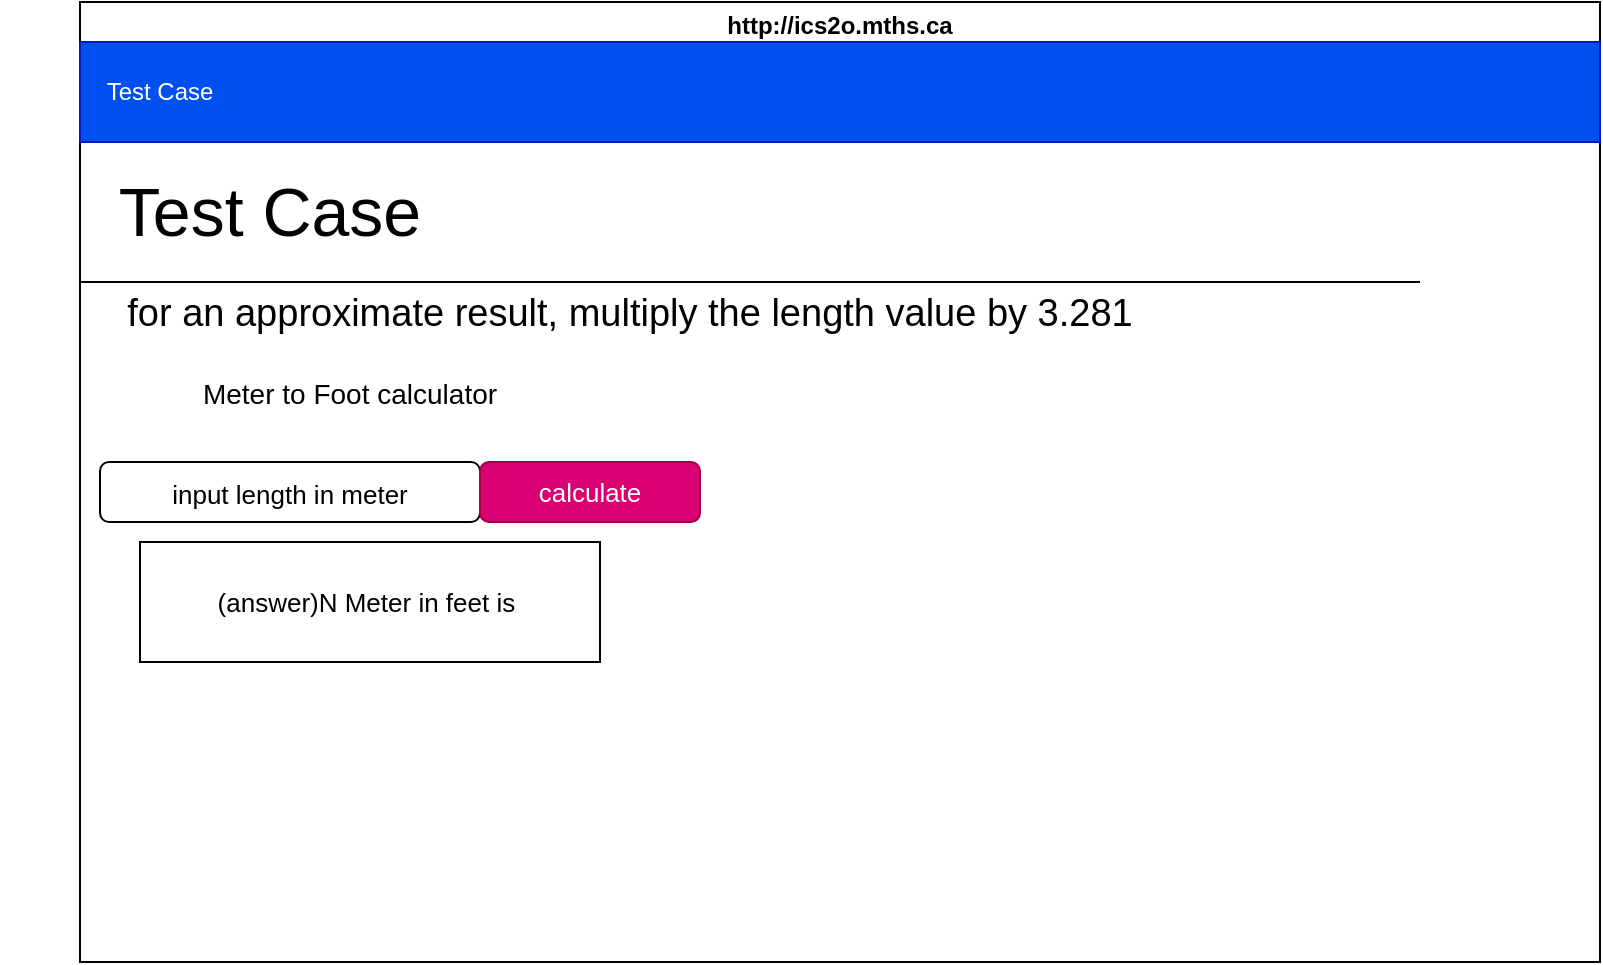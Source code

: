 <mxfile>
    <diagram id="HIP3nbAZw_EuaXWnEj3U" name="Page-1">
        <mxGraphModel dx="873" dy="645" grid="1" gridSize="10" guides="1" tooltips="1" connect="1" arrows="1" fold="1" page="1" pageScale="1" pageWidth="850" pageHeight="1100" math="0" shadow="0">
            <root>
                <mxCell id="0"/>
                <mxCell id="1" parent="0"/>
                <mxCell id="7" value="http://ics2o.mths.ca" style="swimlane;whiteSpace=wrap;html=1;labelBorderColor=none;labelBackgroundColor=none;" parent="1" vertex="1">
                    <mxGeometry x="40" y="40" width="760" height="480" as="geometry"/>
                </mxCell>
                <mxCell id="11" value="&lt;font style=&quot;font-size: 34px;&quot;&gt;Test Case&lt;/font&gt;" style="text;html=1;strokeColor=none;fillColor=none;align=center;verticalAlign=middle;whiteSpace=wrap;rounded=0;" parent="7" vertex="1">
                    <mxGeometry y="90" width="190" height="30" as="geometry"/>
                </mxCell>
                <mxCell id="14" value="&lt;div&gt;&lt;br&gt;&lt;/div&gt;&lt;div style=&quot;font-size: 19px;&quot;&gt;for an approximate result, multiply the length value by 3.281&lt;/div&gt;" style="text;html=1;strokeColor=none;fillColor=none;align=center;verticalAlign=middle;whiteSpace=wrap;rounded=0;fontSize=34;" parent="7" vertex="1">
                    <mxGeometry x="-40" y="120" width="630" height="30" as="geometry"/>
                </mxCell>
                <mxCell id="15" value="&lt;div style=&quot;text-align: start;&quot;&gt;&lt;span style=&quot;background-color: initial; font-size: 14px;&quot;&gt;&lt;font color=&quot;#000000&quot; face=&quot;Helvetica, Arial, sans-serif&quot;&gt;Meter to Foot calculator&lt;/font&gt;&lt;/span&gt;&lt;/div&gt;" style="text;html=1;strokeColor=none;fillColor=none;align=center;verticalAlign=middle;whiteSpace=wrap;rounded=0;fontSize=19;" parent="7" vertex="1">
                    <mxGeometry x="20" y="180" width="230" height="30" as="geometry"/>
                </mxCell>
                <mxCell id="17" value="&lt;font color=&quot;#000000&quot; style=&quot;font-size: 13px;&quot;&gt;input length in meter&lt;/font&gt;" style="rounded=1;whiteSpace=wrap;html=1;fontSize=19;fontColor=#E6E6E6;" parent="7" vertex="1">
                    <mxGeometry x="10" y="230" width="190" height="30" as="geometry"/>
                </mxCell>
                <mxCell id="18" value="calculate" style="rounded=1;whiteSpace=wrap;html=1;fontSize=13;fontColor=#ffffff;fillColor=#d80073;strokeColor=#A50040;" parent="7" vertex="1">
                    <mxGeometry x="200" y="230" width="110" height="30" as="geometry"/>
                </mxCell>
                <mxCell id="22" value="(answer)N Meter in feet is&amp;nbsp;" style="rounded=0;whiteSpace=wrap;html=1;fontSize=13;strokeColor=default;glass=0;shadow=0;" parent="7" vertex="1">
                    <mxGeometry x="30" y="270" width="230" height="60" as="geometry"/>
                </mxCell>
                <mxCell id="8" value="" style="rounded=0;whiteSpace=wrap;html=1;fillColor=#0050ef;fontColor=#ffffff;strokeColor=#001DBC;" parent="1" vertex="1">
                    <mxGeometry x="40" y="60" width="760" height="50" as="geometry"/>
                </mxCell>
                <mxCell id="9" value="Test Case" style="text;html=1;strokeColor=none;fillColor=none;align=center;verticalAlign=middle;whiteSpace=wrap;rounded=0;fontColor=#FFFFFF;" parent="1" vertex="1">
                    <mxGeometry x="50" y="70" width="60" height="30" as="geometry"/>
                </mxCell>
                <mxCell id="12" value="" style="endArrow=none;html=1;fontSize=34;" parent="1" edge="1">
                    <mxGeometry width="50" height="50" relative="1" as="geometry">
                        <mxPoint x="40" y="180" as="sourcePoint"/>
                        <mxPoint x="710" y="180" as="targetPoint"/>
                    </mxGeometry>
                </mxCell>
            </root>
        </mxGraphModel>
    </diagram>
</mxfile>